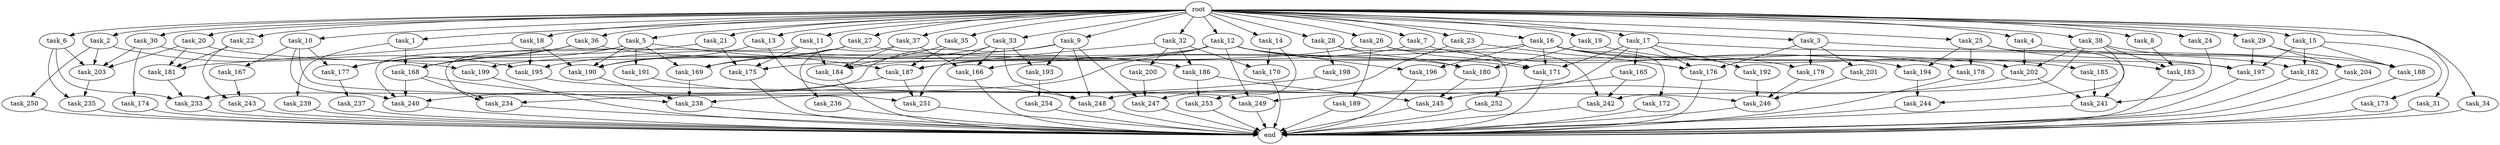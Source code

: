 digraph G {
  root [size="0.000000"];
  task_1 [size="1.024000"];
  task_2 [size="1.024000"];
  task_3 [size="1.024000"];
  task_4 [size="1.024000"];
  task_5 [size="1.024000"];
  task_6 [size="1.024000"];
  task_7 [size="1.024000"];
  task_8 [size="1.024000"];
  task_9 [size="1.024000"];
  task_10 [size="1.024000"];
  task_11 [size="1.024000"];
  task_12 [size="1.024000"];
  task_13 [size="1.024000"];
  task_14 [size="1.024000"];
  task_15 [size="1.024000"];
  task_16 [size="1.024000"];
  task_17 [size="1.024000"];
  task_18 [size="1.024000"];
  task_19 [size="1.024000"];
  task_20 [size="1.024000"];
  task_21 [size="1.024000"];
  task_22 [size="1.024000"];
  task_23 [size="1.024000"];
  task_24 [size="1.024000"];
  task_25 [size="1.024000"];
  task_26 [size="1.024000"];
  task_27 [size="1.024000"];
  task_28 [size="1.024000"];
  task_29 [size="1.024000"];
  task_30 [size="1.024000"];
  task_31 [size="1.024000"];
  task_32 [size="1.024000"];
  task_33 [size="1.024000"];
  task_34 [size="1.024000"];
  task_35 [size="1.024000"];
  task_36 [size="1.024000"];
  task_37 [size="1.024000"];
  task_38 [size="1.024000"];
  task_165 [size="77309411.328000"];
  task_166 [size="1537598291.968000"];
  task_167 [size="420906795.008000"];
  task_168 [size="867583393.792000"];
  task_169 [size="670014898.176000"];
  task_170 [size="111669149.696000"];
  task_171 [size="1228360646.656000"];
  task_172 [size="695784701.952000"];
  task_173 [size="137438953.472000"];
  task_174 [size="858993459.200000"];
  task_175 [size="635655159.808000"];
  task_176 [size="352187318.272000"];
  task_177 [size="1056561954.816000"];
  task_178 [size="1116691496.960000"];
  task_179 [size="833223655.424000"];
  task_180 [size="1254130450.432000"];
  task_181 [size="1692217114.624000"];
  task_182 [size="214748364.800000"];
  task_183 [size="2087354105.856000"];
  task_184 [size="1778116460.544000"];
  task_185 [size="695784701.952000"];
  task_186 [size="730144440.320000"];
  task_187 [size="1142461300.736000"];
  task_188 [size="412316860.416000"];
  task_189 [size="420906795.008000"];
  task_190 [size="1529008357.376000"];
  task_191 [size="214748364.800000"];
  task_192 [size="77309411.328000"];
  task_193 [size="730144440.320000"];
  task_194 [size="841813590.016000"];
  task_195 [size="2027224563.712000"];
  task_196 [size="730144440.320000"];
  task_197 [size="730144440.320000"];
  task_198 [size="137438953.472000"];
  task_199 [size="68719476.736000"];
  task_200 [size="34359738.368000"];
  task_201 [size="137438953.472000"];
  task_202 [size="764504178.688000"];
  task_203 [size="2138893713.408000"];
  task_204 [size="867583393.792000"];
  task_233 [size="1717986918.400000"];
  task_234 [size="807453851.648000"];
  task_235 [size="1245540515.840000"];
  task_236 [size="420906795.008000"];
  task_237 [size="214748364.800000"];
  task_238 [size="944892805.120000"];
  task_239 [size="309237645.312000"];
  task_240 [size="2027224563.712000"];
  task_241 [size="1726576852.992000"];
  task_242 [size="1425929142.272000"];
  task_243 [size="996432412.672000"];
  task_244 [size="1245540515.840000"];
  task_245 [size="2413771620.352000"];
  task_246 [size="1288490188.800000"];
  task_247 [size="661424963.584000"];
  task_248 [size="944892805.120000"];
  task_249 [size="764504178.688000"];
  task_250 [size="34359738.368000"];
  task_251 [size="1537598291.968000"];
  task_252 [size="137438953.472000"];
  task_253 [size="773094113.280000"];
  task_254 [size="214748364.800000"];
  end [size="0.000000"];

  root -> task_1 [size="1.000000"];
  root -> task_2 [size="1.000000"];
  root -> task_3 [size="1.000000"];
  root -> task_4 [size="1.000000"];
  root -> task_5 [size="1.000000"];
  root -> task_6 [size="1.000000"];
  root -> task_7 [size="1.000000"];
  root -> task_8 [size="1.000000"];
  root -> task_9 [size="1.000000"];
  root -> task_10 [size="1.000000"];
  root -> task_11 [size="1.000000"];
  root -> task_12 [size="1.000000"];
  root -> task_13 [size="1.000000"];
  root -> task_14 [size="1.000000"];
  root -> task_15 [size="1.000000"];
  root -> task_16 [size="1.000000"];
  root -> task_17 [size="1.000000"];
  root -> task_18 [size="1.000000"];
  root -> task_19 [size="1.000000"];
  root -> task_20 [size="1.000000"];
  root -> task_21 [size="1.000000"];
  root -> task_22 [size="1.000000"];
  root -> task_23 [size="1.000000"];
  root -> task_24 [size="1.000000"];
  root -> task_25 [size="1.000000"];
  root -> task_26 [size="1.000000"];
  root -> task_27 [size="1.000000"];
  root -> task_28 [size="1.000000"];
  root -> task_29 [size="1.000000"];
  root -> task_30 [size="1.000000"];
  root -> task_31 [size="1.000000"];
  root -> task_32 [size="1.000000"];
  root -> task_33 [size="1.000000"];
  root -> task_34 [size="1.000000"];
  root -> task_35 [size="1.000000"];
  root -> task_36 [size="1.000000"];
  root -> task_37 [size="1.000000"];
  root -> task_38 [size="1.000000"];
  task_1 -> task_168 [size="301989888.000000"];
  task_1 -> task_239 [size="301989888.000000"];
  task_2 -> task_199 [size="33554432.000000"];
  task_2 -> task_203 [size="33554432.000000"];
  task_2 -> task_250 [size="33554432.000000"];
  task_3 -> task_176 [size="134217728.000000"];
  task_3 -> task_179 [size="134217728.000000"];
  task_3 -> task_188 [size="134217728.000000"];
  task_3 -> task_201 [size="134217728.000000"];
  task_4 -> task_202 [size="33554432.000000"];
  task_4 -> task_204 [size="33554432.000000"];
  task_5 -> task_169 [size="209715200.000000"];
  task_5 -> task_177 [size="209715200.000000"];
  task_5 -> task_187 [size="209715200.000000"];
  task_5 -> task_190 [size="209715200.000000"];
  task_5 -> task_191 [size="209715200.000000"];
  task_5 -> task_240 [size="209715200.000000"];
  task_6 -> task_203 [size="536870912.000000"];
  task_6 -> task_233 [size="536870912.000000"];
  task_6 -> task_235 [size="536870912.000000"];
  task_7 -> task_184 [size="411041792.000000"];
  task_7 -> task_194 [size="411041792.000000"];
  task_8 -> task_183 [size="679477248.000000"];
  task_9 -> task_193 [size="301989888.000000"];
  task_9 -> task_195 [size="301989888.000000"];
  task_9 -> task_233 [size="301989888.000000"];
  task_9 -> task_247 [size="301989888.000000"];
  task_9 -> task_248 [size="301989888.000000"];
  task_10 -> task_167 [size="411041792.000000"];
  task_10 -> task_177 [size="411041792.000000"];
  task_10 -> task_240 [size="411041792.000000"];
  task_10 -> task_251 [size="411041792.000000"];
  task_11 -> task_175 [size="75497472.000000"];
  task_11 -> task_184 [size="75497472.000000"];
  task_11 -> task_234 [size="75497472.000000"];
  task_12 -> task_171 [size="33554432.000000"];
  task_12 -> task_187 [size="33554432.000000"];
  task_12 -> task_196 [size="33554432.000000"];
  task_12 -> task_199 [size="33554432.000000"];
  task_12 -> task_202 [size="33554432.000000"];
  task_12 -> task_234 [size="33554432.000000"];
  task_12 -> task_249 [size="33554432.000000"];
  task_13 -> task_190 [size="411041792.000000"];
  task_13 -> task_249 [size="411041792.000000"];
  task_14 -> task_170 [size="75497472.000000"];
  task_14 -> task_253 [size="75497472.000000"];
  task_15 -> task_173 [size="134217728.000000"];
  task_15 -> task_182 [size="134217728.000000"];
  task_15 -> task_188 [size="134217728.000000"];
  task_15 -> task_197 [size="134217728.000000"];
  task_16 -> task_166 [size="679477248.000000"];
  task_16 -> task_171 [size="679477248.000000"];
  task_16 -> task_172 [size="679477248.000000"];
  task_16 -> task_178 [size="679477248.000000"];
  task_16 -> task_179 [size="679477248.000000"];
  task_16 -> task_183 [size="679477248.000000"];
  task_16 -> task_196 [size="679477248.000000"];
  task_17 -> task_165 [size="75497472.000000"];
  task_17 -> task_171 [size="75497472.000000"];
  task_17 -> task_176 [size="75497472.000000"];
  task_17 -> task_182 [size="75497472.000000"];
  task_17 -> task_192 [size="75497472.000000"];
  task_17 -> task_248 [size="75497472.000000"];
  task_18 -> task_181 [size="838860800.000000"];
  task_18 -> task_190 [size="838860800.000000"];
  task_18 -> task_195 [size="838860800.000000"];
  task_19 -> task_180 [size="679477248.000000"];
  task_19 -> task_185 [size="679477248.000000"];
  task_20 -> task_181 [size="679477248.000000"];
  task_20 -> task_186 [size="679477248.000000"];
  task_20 -> task_203 [size="679477248.000000"];
  task_21 -> task_168 [size="134217728.000000"];
  task_21 -> task_175 [size="134217728.000000"];
  task_22 -> task_181 [size="134217728.000000"];
  task_22 -> task_243 [size="134217728.000000"];
  task_23 -> task_176 [size="134217728.000000"];
  task_23 -> task_247 [size="134217728.000000"];
  task_24 -> task_241 [size="301989888.000000"];
  task_25 -> task_178 [size="411041792.000000"];
  task_25 -> task_194 [size="411041792.000000"];
  task_25 -> task_197 [size="411041792.000000"];
  task_25 -> task_241 [size="411041792.000000"];
  task_26 -> task_171 [size="411041792.000000"];
  task_26 -> task_175 [size="411041792.000000"];
  task_26 -> task_189 [size="411041792.000000"];
  task_26 -> task_242 [size="411041792.000000"];
  task_27 -> task_169 [size="33554432.000000"];
  task_27 -> task_190 [size="33554432.000000"];
  task_27 -> task_197 [size="33554432.000000"];
  task_28 -> task_180 [size="134217728.000000"];
  task_28 -> task_198 [size="134217728.000000"];
  task_28 -> task_252 [size="134217728.000000"];
  task_29 -> task_188 [size="134217728.000000"];
  task_29 -> task_197 [size="134217728.000000"];
  task_29 -> task_204 [size="134217728.000000"];
  task_30 -> task_174 [size="838860800.000000"];
  task_30 -> task_195 [size="838860800.000000"];
  task_30 -> task_203 [size="838860800.000000"];
  task_31 -> end [size="1.000000"];
  task_32 -> task_170 [size="33554432.000000"];
  task_32 -> task_186 [size="33554432.000000"];
  task_32 -> task_187 [size="33554432.000000"];
  task_32 -> task_200 [size="33554432.000000"];
  task_33 -> task_166 [size="411041792.000000"];
  task_33 -> task_169 [size="411041792.000000"];
  task_33 -> task_193 [size="411041792.000000"];
  task_33 -> task_248 [size="411041792.000000"];
  task_33 -> task_251 [size="411041792.000000"];
  task_34 -> end [size="1.000000"];
  task_35 -> task_184 [size="838860800.000000"];
  task_35 -> task_187 [size="838860800.000000"];
  task_36 -> task_168 [size="411041792.000000"];
  task_36 -> task_177 [size="411041792.000000"];
  task_36 -> task_180 [size="411041792.000000"];
  task_37 -> task_166 [size="411041792.000000"];
  task_37 -> task_184 [size="411041792.000000"];
  task_37 -> task_236 [size="411041792.000000"];
  task_38 -> task_183 [size="679477248.000000"];
  task_38 -> task_202 [size="679477248.000000"];
  task_38 -> task_204 [size="679477248.000000"];
  task_38 -> task_242 [size="679477248.000000"];
  task_38 -> task_244 [size="679477248.000000"];
  task_165 -> task_242 [size="301989888.000000"];
  task_165 -> task_249 [size="301989888.000000"];
  task_166 -> end [size="1.000000"];
  task_167 -> task_243 [size="838860800.000000"];
  task_168 -> task_234 [size="679477248.000000"];
  task_168 -> task_238 [size="679477248.000000"];
  task_168 -> task_240 [size="679477248.000000"];
  task_169 -> task_238 [size="33554432.000000"];
  task_170 -> end [size="1.000000"];
  task_171 -> end [size="1.000000"];
  task_172 -> end [size="1.000000"];
  task_173 -> end [size="1.000000"];
  task_174 -> end [size="1.000000"];
  task_175 -> end [size="1.000000"];
  task_176 -> end [size="1.000000"];
  task_177 -> task_237 [size="209715200.000000"];
  task_178 -> end [size="1.000000"];
  task_179 -> task_246 [size="301989888.000000"];
  task_180 -> task_245 [size="838860800.000000"];
  task_181 -> task_233 [size="838860800.000000"];
  task_182 -> end [size="1.000000"];
  task_183 -> end [size="1.000000"];
  task_184 -> end [size="1.000000"];
  task_185 -> task_241 [size="134217728.000000"];
  task_186 -> task_245 [size="679477248.000000"];
  task_186 -> task_253 [size="679477248.000000"];
  task_187 -> task_240 [size="679477248.000000"];
  task_187 -> task_251 [size="679477248.000000"];
  task_188 -> end [size="1.000000"];
  task_189 -> end [size="1.000000"];
  task_190 -> task_238 [size="75497472.000000"];
  task_191 -> task_248 [size="134217728.000000"];
  task_192 -> task_246 [size="134217728.000000"];
  task_193 -> task_254 [size="209715200.000000"];
  task_194 -> task_244 [size="536870912.000000"];
  task_195 -> task_246 [size="411041792.000000"];
  task_196 -> end [size="1.000000"];
  task_197 -> end [size="1.000000"];
  task_198 -> task_238 [size="134217728.000000"];
  task_199 -> end [size="1.000000"];
  task_200 -> task_247 [size="209715200.000000"];
  task_201 -> task_246 [size="411041792.000000"];
  task_202 -> task_241 [size="838860800.000000"];
  task_202 -> task_245 [size="838860800.000000"];
  task_203 -> task_235 [size="679477248.000000"];
  task_204 -> end [size="1.000000"];
  task_233 -> end [size="1.000000"];
  task_234 -> end [size="1.000000"];
  task_235 -> end [size="1.000000"];
  task_236 -> end [size="1.000000"];
  task_237 -> end [size="1.000000"];
  task_238 -> end [size="1.000000"];
  task_239 -> end [size="1.000000"];
  task_240 -> end [size="1.000000"];
  task_241 -> end [size="1.000000"];
  task_242 -> end [size="1.000000"];
  task_243 -> end [size="1.000000"];
  task_244 -> end [size="1.000000"];
  task_245 -> end [size="1.000000"];
  task_246 -> end [size="1.000000"];
  task_247 -> end [size="1.000000"];
  task_248 -> end [size="1.000000"];
  task_249 -> end [size="1.000000"];
  task_250 -> end [size="1.000000"];
  task_251 -> end [size="1.000000"];
  task_252 -> end [size="1.000000"];
  task_253 -> end [size="1.000000"];
  task_254 -> end [size="1.000000"];
}
